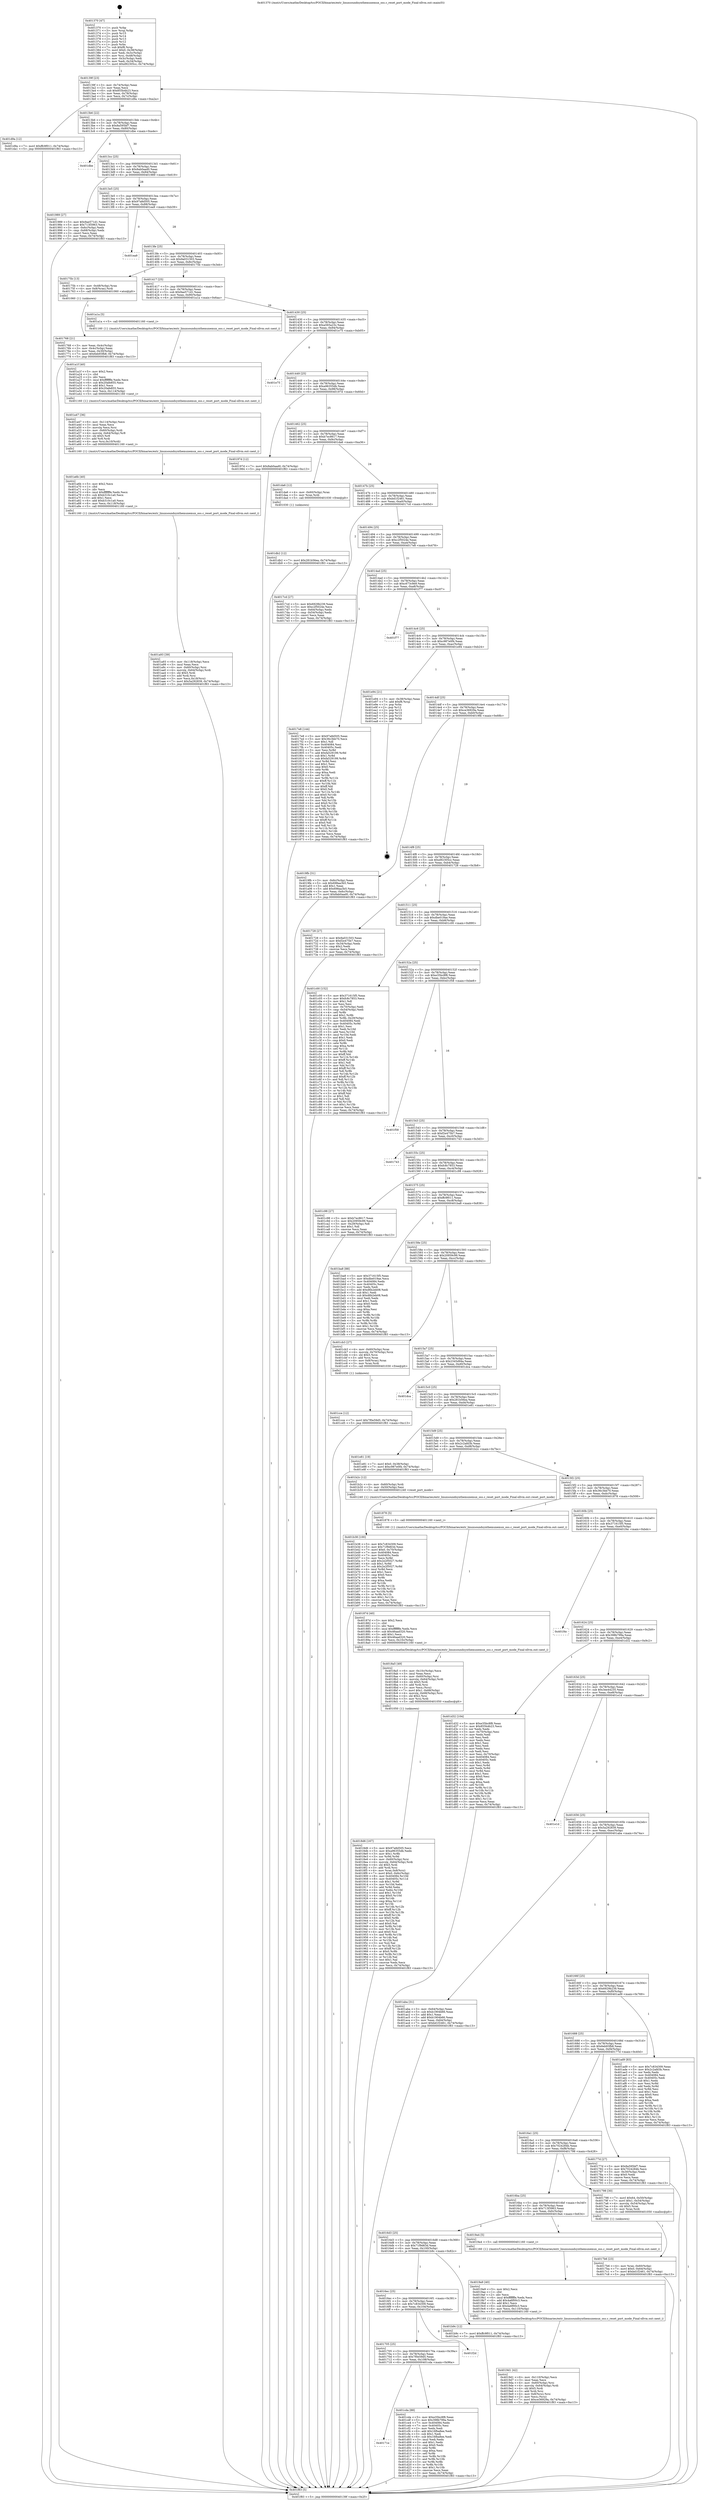 digraph "0x401370" {
  label = "0x401370 (/mnt/c/Users/mathe/Desktop/tcc/POCII/binaries/extr_linuxsoundsynthemuxemux_oss.c_reset_port_mode_Final-ollvm.out::main(0))"
  labelloc = "t"
  node[shape=record]

  Entry [label="",width=0.3,height=0.3,shape=circle,fillcolor=black,style=filled]
  "0x40139f" [label="{
     0x40139f [23]\l
     | [instrs]\l
     &nbsp;&nbsp;0x40139f \<+3\>: mov -0x74(%rbp),%eax\l
     &nbsp;&nbsp;0x4013a2 \<+2\>: mov %eax,%ecx\l
     &nbsp;&nbsp;0x4013a4 \<+6\>: sub $0x855b4b23,%ecx\l
     &nbsp;&nbsp;0x4013aa \<+3\>: mov %eax,-0x78(%rbp)\l
     &nbsp;&nbsp;0x4013ad \<+3\>: mov %ecx,-0x7c(%rbp)\l
     &nbsp;&nbsp;0x4013b0 \<+6\>: je 0000000000401d9a \<main+0xa2a\>\l
  }"]
  "0x401d9a" [label="{
     0x401d9a [12]\l
     | [instrs]\l
     &nbsp;&nbsp;0x401d9a \<+7\>: movl $0xffc9f011,-0x74(%rbp)\l
     &nbsp;&nbsp;0x401da1 \<+5\>: jmp 0000000000401f83 \<main+0xc13\>\l
  }"]
  "0x4013b6" [label="{
     0x4013b6 [22]\l
     | [instrs]\l
     &nbsp;&nbsp;0x4013b6 \<+5\>: jmp 00000000004013bb \<main+0x4b\>\l
     &nbsp;&nbsp;0x4013bb \<+3\>: mov -0x78(%rbp),%eax\l
     &nbsp;&nbsp;0x4013be \<+5\>: sub $0x8a595bf7,%eax\l
     &nbsp;&nbsp;0x4013c3 \<+3\>: mov %eax,-0x80(%rbp)\l
     &nbsp;&nbsp;0x4013c6 \<+6\>: je 0000000000401dbe \<main+0xa4e\>\l
  }"]
  Exit [label="",width=0.3,height=0.3,shape=circle,fillcolor=black,style=filled,peripheries=2]
  "0x401dbe" [label="{
     0x401dbe\l
  }", style=dashed]
  "0x4013cc" [label="{
     0x4013cc [25]\l
     | [instrs]\l
     &nbsp;&nbsp;0x4013cc \<+5\>: jmp 00000000004013d1 \<main+0x61\>\l
     &nbsp;&nbsp;0x4013d1 \<+3\>: mov -0x78(%rbp),%eax\l
     &nbsp;&nbsp;0x4013d4 \<+5\>: sub $0x8ab0aad0,%eax\l
     &nbsp;&nbsp;0x4013d9 \<+6\>: mov %eax,-0x84(%rbp)\l
     &nbsp;&nbsp;0x4013df \<+6\>: je 0000000000401989 \<main+0x619\>\l
  }"]
  "0x401db2" [label="{
     0x401db2 [12]\l
     | [instrs]\l
     &nbsp;&nbsp;0x401db2 \<+7\>: movl $0x281b56ea,-0x74(%rbp)\l
     &nbsp;&nbsp;0x401db9 \<+5\>: jmp 0000000000401f83 \<main+0xc13\>\l
  }"]
  "0x401989" [label="{
     0x401989 [27]\l
     | [instrs]\l
     &nbsp;&nbsp;0x401989 \<+5\>: mov $0x9ae571d1,%eax\l
     &nbsp;&nbsp;0x40198e \<+5\>: mov $0x713f3963,%ecx\l
     &nbsp;&nbsp;0x401993 \<+3\>: mov -0x6c(%rbp),%edx\l
     &nbsp;&nbsp;0x401996 \<+3\>: cmp -0x68(%rbp),%edx\l
     &nbsp;&nbsp;0x401999 \<+3\>: cmovl %ecx,%eax\l
     &nbsp;&nbsp;0x40199c \<+3\>: mov %eax,-0x74(%rbp)\l
     &nbsp;&nbsp;0x40199f \<+5\>: jmp 0000000000401f83 \<main+0xc13\>\l
  }"]
  "0x4013e5" [label="{
     0x4013e5 [25]\l
     | [instrs]\l
     &nbsp;&nbsp;0x4013e5 \<+5\>: jmp 00000000004013ea \<main+0x7a\>\l
     &nbsp;&nbsp;0x4013ea \<+3\>: mov -0x78(%rbp),%eax\l
     &nbsp;&nbsp;0x4013ed \<+5\>: sub $0x97a8d505,%eax\l
     &nbsp;&nbsp;0x4013f2 \<+6\>: mov %eax,-0x88(%rbp)\l
     &nbsp;&nbsp;0x4013f8 \<+6\>: je 0000000000401ea9 \<main+0xb39\>\l
  }"]
  "0x40171e" [label="{
     0x40171e\l
  }", style=dashed]
  "0x401ea9" [label="{
     0x401ea9\l
  }", style=dashed]
  "0x4013fe" [label="{
     0x4013fe [25]\l
     | [instrs]\l
     &nbsp;&nbsp;0x4013fe \<+5\>: jmp 0000000000401403 \<main+0x93\>\l
     &nbsp;&nbsp;0x401403 \<+3\>: mov -0x78(%rbp),%eax\l
     &nbsp;&nbsp;0x401406 \<+5\>: sub $0x9a031503,%eax\l
     &nbsp;&nbsp;0x40140b \<+6\>: mov %eax,-0x8c(%rbp)\l
     &nbsp;&nbsp;0x401411 \<+6\>: je 000000000040175b \<main+0x3eb\>\l
  }"]
  "0x401cda" [label="{
     0x401cda [88]\l
     | [instrs]\l
     &nbsp;&nbsp;0x401cda \<+5\>: mov $0xe35bc8f8,%eax\l
     &nbsp;&nbsp;0x401cdf \<+5\>: mov $0x398b799a,%ecx\l
     &nbsp;&nbsp;0x401ce4 \<+7\>: mov 0x404084,%edx\l
     &nbsp;&nbsp;0x401ceb \<+7\>: mov 0x40405c,%esi\l
     &nbsp;&nbsp;0x401cf2 \<+2\>: mov %edx,%edi\l
     &nbsp;&nbsp;0x401cf4 \<+6\>: add $0x16fba8ee,%edi\l
     &nbsp;&nbsp;0x401cfa \<+3\>: sub $0x1,%edi\l
     &nbsp;&nbsp;0x401cfd \<+6\>: sub $0x16fba8ee,%edi\l
     &nbsp;&nbsp;0x401d03 \<+3\>: imul %edi,%edx\l
     &nbsp;&nbsp;0x401d06 \<+3\>: and $0x1,%edx\l
     &nbsp;&nbsp;0x401d09 \<+3\>: cmp $0x0,%edx\l
     &nbsp;&nbsp;0x401d0c \<+4\>: sete %r8b\l
     &nbsp;&nbsp;0x401d10 \<+3\>: cmp $0xa,%esi\l
     &nbsp;&nbsp;0x401d13 \<+4\>: setl %r9b\l
     &nbsp;&nbsp;0x401d17 \<+3\>: mov %r8b,%r10b\l
     &nbsp;&nbsp;0x401d1a \<+3\>: and %r9b,%r10b\l
     &nbsp;&nbsp;0x401d1d \<+3\>: xor %r9b,%r8b\l
     &nbsp;&nbsp;0x401d20 \<+3\>: or %r8b,%r10b\l
     &nbsp;&nbsp;0x401d23 \<+4\>: test $0x1,%r10b\l
     &nbsp;&nbsp;0x401d27 \<+3\>: cmovne %ecx,%eax\l
     &nbsp;&nbsp;0x401d2a \<+3\>: mov %eax,-0x74(%rbp)\l
     &nbsp;&nbsp;0x401d2d \<+5\>: jmp 0000000000401f83 \<main+0xc13\>\l
  }"]
  "0x40175b" [label="{
     0x40175b [13]\l
     | [instrs]\l
     &nbsp;&nbsp;0x40175b \<+4\>: mov -0x48(%rbp),%rax\l
     &nbsp;&nbsp;0x40175f \<+4\>: mov 0x8(%rax),%rdi\l
     &nbsp;&nbsp;0x401763 \<+5\>: call 0000000000401060 \<atoi@plt\>\l
     | [calls]\l
     &nbsp;&nbsp;0x401060 \{1\} (unknown)\l
  }"]
  "0x401417" [label="{
     0x401417 [25]\l
     | [instrs]\l
     &nbsp;&nbsp;0x401417 \<+5\>: jmp 000000000040141c \<main+0xac\>\l
     &nbsp;&nbsp;0x40141c \<+3\>: mov -0x78(%rbp),%eax\l
     &nbsp;&nbsp;0x40141f \<+5\>: sub $0x9ae571d1,%eax\l
     &nbsp;&nbsp;0x401424 \<+6\>: mov %eax,-0x90(%rbp)\l
     &nbsp;&nbsp;0x40142a \<+6\>: je 0000000000401a1a \<main+0x6aa\>\l
  }"]
  "0x401705" [label="{
     0x401705 [25]\l
     | [instrs]\l
     &nbsp;&nbsp;0x401705 \<+5\>: jmp 000000000040170a \<main+0x39a\>\l
     &nbsp;&nbsp;0x40170a \<+3\>: mov -0x78(%rbp),%eax\l
     &nbsp;&nbsp;0x40170d \<+5\>: sub $0x7f0e59d5,%eax\l
     &nbsp;&nbsp;0x401712 \<+6\>: mov %eax,-0x108(%rbp)\l
     &nbsp;&nbsp;0x401718 \<+6\>: je 0000000000401cda \<main+0x96a\>\l
  }"]
  "0x401a1a" [label="{
     0x401a1a [5]\l
     | [instrs]\l
     &nbsp;&nbsp;0x401a1a \<+5\>: call 0000000000401160 \<next_i\>\l
     | [calls]\l
     &nbsp;&nbsp;0x401160 \{1\} (/mnt/c/Users/mathe/Desktop/tcc/POCII/binaries/extr_linuxsoundsynthemuxemux_oss.c_reset_port_mode_Final-ollvm.out::next_i)\l
  }"]
  "0x401430" [label="{
     0x401430 [25]\l
     | [instrs]\l
     &nbsp;&nbsp;0x401430 \<+5\>: jmp 0000000000401435 \<main+0xc5\>\l
     &nbsp;&nbsp;0x401435 \<+3\>: mov -0x78(%rbp),%eax\l
     &nbsp;&nbsp;0x401438 \<+5\>: sub $0xa565a23c,%eax\l
     &nbsp;&nbsp;0x40143d \<+6\>: mov %eax,-0x94(%rbp)\l
     &nbsp;&nbsp;0x401443 \<+6\>: je 0000000000401e75 \<main+0xb05\>\l
  }"]
  "0x401f2d" [label="{
     0x401f2d\l
  }", style=dashed]
  "0x401e75" [label="{
     0x401e75\l
  }", style=dashed]
  "0x401449" [label="{
     0x401449 [25]\l
     | [instrs]\l
     &nbsp;&nbsp;0x401449 \<+5\>: jmp 000000000040144e \<main+0xde\>\l
     &nbsp;&nbsp;0x40144e \<+3\>: mov -0x78(%rbp),%eax\l
     &nbsp;&nbsp;0x401451 \<+5\>: sub $0xa96355db,%eax\l
     &nbsp;&nbsp;0x401456 \<+6\>: mov %eax,-0x98(%rbp)\l
     &nbsp;&nbsp;0x40145c \<+6\>: je 000000000040197d \<main+0x60d\>\l
  }"]
  "0x401cce" [label="{
     0x401cce [12]\l
     | [instrs]\l
     &nbsp;&nbsp;0x401cce \<+7\>: movl $0x7f0e59d5,-0x74(%rbp)\l
     &nbsp;&nbsp;0x401cd5 \<+5\>: jmp 0000000000401f83 \<main+0xc13\>\l
  }"]
  "0x40197d" [label="{
     0x40197d [12]\l
     | [instrs]\l
     &nbsp;&nbsp;0x40197d \<+7\>: movl $0x8ab0aad0,-0x74(%rbp)\l
     &nbsp;&nbsp;0x401984 \<+5\>: jmp 0000000000401f83 \<main+0xc13\>\l
  }"]
  "0x401462" [label="{
     0x401462 [25]\l
     | [instrs]\l
     &nbsp;&nbsp;0x401462 \<+5\>: jmp 0000000000401467 \<main+0xf7\>\l
     &nbsp;&nbsp;0x401467 \<+3\>: mov -0x78(%rbp),%eax\l
     &nbsp;&nbsp;0x40146a \<+5\>: sub $0xb7ec8617,%eax\l
     &nbsp;&nbsp;0x40146f \<+6\>: mov %eax,-0x9c(%rbp)\l
     &nbsp;&nbsp;0x401475 \<+6\>: je 0000000000401da6 \<main+0xa36\>\l
  }"]
  "0x4016ec" [label="{
     0x4016ec [25]\l
     | [instrs]\l
     &nbsp;&nbsp;0x4016ec \<+5\>: jmp 00000000004016f1 \<main+0x381\>\l
     &nbsp;&nbsp;0x4016f1 \<+3\>: mov -0x78(%rbp),%eax\l
     &nbsp;&nbsp;0x4016f4 \<+5\>: sub $0x7c834309,%eax\l
     &nbsp;&nbsp;0x4016f9 \<+6\>: mov %eax,-0x104(%rbp)\l
     &nbsp;&nbsp;0x4016ff \<+6\>: je 0000000000401f2d \<main+0xbbd\>\l
  }"]
  "0x401da6" [label="{
     0x401da6 [12]\l
     | [instrs]\l
     &nbsp;&nbsp;0x401da6 \<+4\>: mov -0x60(%rbp),%rax\l
     &nbsp;&nbsp;0x401daa \<+3\>: mov %rax,%rdi\l
     &nbsp;&nbsp;0x401dad \<+5\>: call 0000000000401030 \<free@plt\>\l
     | [calls]\l
     &nbsp;&nbsp;0x401030 \{1\} (unknown)\l
  }"]
  "0x40147b" [label="{
     0x40147b [25]\l
     | [instrs]\l
     &nbsp;&nbsp;0x40147b \<+5\>: jmp 0000000000401480 \<main+0x110\>\l
     &nbsp;&nbsp;0x401480 \<+3\>: mov -0x78(%rbp),%eax\l
     &nbsp;&nbsp;0x401483 \<+5\>: sub $0xbd1f2461,%eax\l
     &nbsp;&nbsp;0x401488 \<+6\>: mov %eax,-0xa0(%rbp)\l
     &nbsp;&nbsp;0x40148e \<+6\>: je 00000000004017cd \<main+0x45d\>\l
  }"]
  "0x401b9c" [label="{
     0x401b9c [12]\l
     | [instrs]\l
     &nbsp;&nbsp;0x401b9c \<+7\>: movl $0xffc9f011,-0x74(%rbp)\l
     &nbsp;&nbsp;0x401ba3 \<+5\>: jmp 0000000000401f83 \<main+0xc13\>\l
  }"]
  "0x4017cd" [label="{
     0x4017cd [27]\l
     | [instrs]\l
     &nbsp;&nbsp;0x4017cd \<+5\>: mov $0x6929b239,%eax\l
     &nbsp;&nbsp;0x4017d2 \<+5\>: mov $0xc2f5024e,%ecx\l
     &nbsp;&nbsp;0x4017d7 \<+3\>: mov -0x64(%rbp),%edx\l
     &nbsp;&nbsp;0x4017da \<+3\>: cmp -0x54(%rbp),%edx\l
     &nbsp;&nbsp;0x4017dd \<+3\>: cmovl %ecx,%eax\l
     &nbsp;&nbsp;0x4017e0 \<+3\>: mov %eax,-0x74(%rbp)\l
     &nbsp;&nbsp;0x4017e3 \<+5\>: jmp 0000000000401f83 \<main+0xc13\>\l
  }"]
  "0x401494" [label="{
     0x401494 [25]\l
     | [instrs]\l
     &nbsp;&nbsp;0x401494 \<+5\>: jmp 0000000000401499 \<main+0x129\>\l
     &nbsp;&nbsp;0x401499 \<+3\>: mov -0x78(%rbp),%eax\l
     &nbsp;&nbsp;0x40149c \<+5\>: sub $0xc2f5024e,%eax\l
     &nbsp;&nbsp;0x4014a1 \<+6\>: mov %eax,-0xa4(%rbp)\l
     &nbsp;&nbsp;0x4014a7 \<+6\>: je 00000000004017e8 \<main+0x478\>\l
  }"]
  "0x401b38" [label="{
     0x401b38 [100]\l
     | [instrs]\l
     &nbsp;&nbsp;0x401b38 \<+5\>: mov $0x7c834309,%esi\l
     &nbsp;&nbsp;0x401b3d \<+5\>: mov $0x71f9d63d,%eax\l
     &nbsp;&nbsp;0x401b42 \<+7\>: movl $0x0,-0x70(%rbp)\l
     &nbsp;&nbsp;0x401b49 \<+7\>: mov 0x404084,%ecx\l
     &nbsp;&nbsp;0x401b50 \<+7\>: mov 0x40405c,%edx\l
     &nbsp;&nbsp;0x401b57 \<+3\>: mov %ecx,%r8d\l
     &nbsp;&nbsp;0x401b5a \<+7\>: add $0x2e2f5027,%r8d\l
     &nbsp;&nbsp;0x401b61 \<+4\>: sub $0x1,%r8d\l
     &nbsp;&nbsp;0x401b65 \<+7\>: sub $0x2e2f5027,%r8d\l
     &nbsp;&nbsp;0x401b6c \<+4\>: imul %r8d,%ecx\l
     &nbsp;&nbsp;0x401b70 \<+3\>: and $0x1,%ecx\l
     &nbsp;&nbsp;0x401b73 \<+3\>: cmp $0x0,%ecx\l
     &nbsp;&nbsp;0x401b76 \<+4\>: sete %r9b\l
     &nbsp;&nbsp;0x401b7a \<+3\>: cmp $0xa,%edx\l
     &nbsp;&nbsp;0x401b7d \<+4\>: setl %r10b\l
     &nbsp;&nbsp;0x401b81 \<+3\>: mov %r9b,%r11b\l
     &nbsp;&nbsp;0x401b84 \<+3\>: and %r10b,%r11b\l
     &nbsp;&nbsp;0x401b87 \<+3\>: xor %r10b,%r9b\l
     &nbsp;&nbsp;0x401b8a \<+3\>: or %r9b,%r11b\l
     &nbsp;&nbsp;0x401b8d \<+4\>: test $0x1,%r11b\l
     &nbsp;&nbsp;0x401b91 \<+3\>: cmovne %eax,%esi\l
     &nbsp;&nbsp;0x401b94 \<+3\>: mov %esi,-0x74(%rbp)\l
     &nbsp;&nbsp;0x401b97 \<+5\>: jmp 0000000000401f83 \<main+0xc13\>\l
  }"]
  "0x4017e8" [label="{
     0x4017e8 [144]\l
     | [instrs]\l
     &nbsp;&nbsp;0x4017e8 \<+5\>: mov $0x97a8d505,%eax\l
     &nbsp;&nbsp;0x4017ed \<+5\>: mov $0x36c3bb70,%ecx\l
     &nbsp;&nbsp;0x4017f2 \<+2\>: mov $0x1,%dl\l
     &nbsp;&nbsp;0x4017f4 \<+7\>: mov 0x404084,%esi\l
     &nbsp;&nbsp;0x4017fb \<+7\>: mov 0x40405c,%edi\l
     &nbsp;&nbsp;0x401802 \<+3\>: mov %esi,%r8d\l
     &nbsp;&nbsp;0x401805 \<+7\>: add $0xfa529199,%r8d\l
     &nbsp;&nbsp;0x40180c \<+4\>: sub $0x1,%r8d\l
     &nbsp;&nbsp;0x401810 \<+7\>: sub $0xfa529199,%r8d\l
     &nbsp;&nbsp;0x401817 \<+4\>: imul %r8d,%esi\l
     &nbsp;&nbsp;0x40181b \<+3\>: and $0x1,%esi\l
     &nbsp;&nbsp;0x40181e \<+3\>: cmp $0x0,%esi\l
     &nbsp;&nbsp;0x401821 \<+4\>: sete %r9b\l
     &nbsp;&nbsp;0x401825 \<+3\>: cmp $0xa,%edi\l
     &nbsp;&nbsp;0x401828 \<+4\>: setl %r10b\l
     &nbsp;&nbsp;0x40182c \<+3\>: mov %r9b,%r11b\l
     &nbsp;&nbsp;0x40182f \<+4\>: xor $0xff,%r11b\l
     &nbsp;&nbsp;0x401833 \<+3\>: mov %r10b,%bl\l
     &nbsp;&nbsp;0x401836 \<+3\>: xor $0xff,%bl\l
     &nbsp;&nbsp;0x401839 \<+3\>: xor $0x0,%dl\l
     &nbsp;&nbsp;0x40183c \<+3\>: mov %r11b,%r14b\l
     &nbsp;&nbsp;0x40183f \<+4\>: and $0x0,%r14b\l
     &nbsp;&nbsp;0x401843 \<+3\>: and %dl,%r9b\l
     &nbsp;&nbsp;0x401846 \<+3\>: mov %bl,%r15b\l
     &nbsp;&nbsp;0x401849 \<+4\>: and $0x0,%r15b\l
     &nbsp;&nbsp;0x40184d \<+3\>: and %dl,%r10b\l
     &nbsp;&nbsp;0x401850 \<+3\>: or %r9b,%r14b\l
     &nbsp;&nbsp;0x401853 \<+3\>: or %r10b,%r15b\l
     &nbsp;&nbsp;0x401856 \<+3\>: xor %r15b,%r14b\l
     &nbsp;&nbsp;0x401859 \<+3\>: or %bl,%r11b\l
     &nbsp;&nbsp;0x40185c \<+4\>: xor $0xff,%r11b\l
     &nbsp;&nbsp;0x401860 \<+3\>: or $0x0,%dl\l
     &nbsp;&nbsp;0x401863 \<+3\>: and %dl,%r11b\l
     &nbsp;&nbsp;0x401866 \<+3\>: or %r11b,%r14b\l
     &nbsp;&nbsp;0x401869 \<+4\>: test $0x1,%r14b\l
     &nbsp;&nbsp;0x40186d \<+3\>: cmovne %ecx,%eax\l
     &nbsp;&nbsp;0x401870 \<+3\>: mov %eax,-0x74(%rbp)\l
     &nbsp;&nbsp;0x401873 \<+5\>: jmp 0000000000401f83 \<main+0xc13\>\l
  }"]
  "0x4014ad" [label="{
     0x4014ad [25]\l
     | [instrs]\l
     &nbsp;&nbsp;0x4014ad \<+5\>: jmp 00000000004014b2 \<main+0x142\>\l
     &nbsp;&nbsp;0x4014b2 \<+3\>: mov -0x78(%rbp),%eax\l
     &nbsp;&nbsp;0x4014b5 \<+5\>: sub $0xc673c9e9,%eax\l
     &nbsp;&nbsp;0x4014ba \<+6\>: mov %eax,-0xa8(%rbp)\l
     &nbsp;&nbsp;0x4014c0 \<+6\>: je 0000000000401f77 \<main+0xc07\>\l
  }"]
  "0x401a93" [label="{
     0x401a93 [39]\l
     | [instrs]\l
     &nbsp;&nbsp;0x401a93 \<+6\>: mov -0x118(%rbp),%ecx\l
     &nbsp;&nbsp;0x401a99 \<+3\>: imul %eax,%ecx\l
     &nbsp;&nbsp;0x401a9c \<+4\>: mov -0x60(%rbp),%rsi\l
     &nbsp;&nbsp;0x401aa0 \<+4\>: movslq -0x64(%rbp),%rdi\l
     &nbsp;&nbsp;0x401aa4 \<+4\>: shl $0x5,%rdi\l
     &nbsp;&nbsp;0x401aa8 \<+3\>: add %rdi,%rsi\l
     &nbsp;&nbsp;0x401aab \<+3\>: mov %ecx,0x18(%rsi)\l
     &nbsp;&nbsp;0x401aae \<+7\>: movl $0x5a292839,-0x74(%rbp)\l
     &nbsp;&nbsp;0x401ab5 \<+5\>: jmp 0000000000401f83 \<main+0xc13\>\l
  }"]
  "0x401f77" [label="{
     0x401f77\l
  }", style=dashed]
  "0x4014c6" [label="{
     0x4014c6 [25]\l
     | [instrs]\l
     &nbsp;&nbsp;0x4014c6 \<+5\>: jmp 00000000004014cb \<main+0x15b\>\l
     &nbsp;&nbsp;0x4014cb \<+3\>: mov -0x78(%rbp),%eax\l
     &nbsp;&nbsp;0x4014ce \<+5\>: sub $0xc987e0f4,%eax\l
     &nbsp;&nbsp;0x4014d3 \<+6\>: mov %eax,-0xac(%rbp)\l
     &nbsp;&nbsp;0x4014d9 \<+6\>: je 0000000000401e94 \<main+0xb24\>\l
  }"]
  "0x401a6b" [label="{
     0x401a6b [40]\l
     | [instrs]\l
     &nbsp;&nbsp;0x401a6b \<+5\>: mov $0x2,%ecx\l
     &nbsp;&nbsp;0x401a70 \<+1\>: cltd\l
     &nbsp;&nbsp;0x401a71 \<+2\>: idiv %ecx\l
     &nbsp;&nbsp;0x401a73 \<+6\>: imul $0xfffffffe,%edx,%ecx\l
     &nbsp;&nbsp;0x401a79 \<+6\>: sub $0xb310c1a0,%ecx\l
     &nbsp;&nbsp;0x401a7f \<+3\>: add $0x1,%ecx\l
     &nbsp;&nbsp;0x401a82 \<+6\>: add $0xb310c1a0,%ecx\l
     &nbsp;&nbsp;0x401a88 \<+6\>: mov %ecx,-0x118(%rbp)\l
     &nbsp;&nbsp;0x401a8e \<+5\>: call 0000000000401160 \<next_i\>\l
     | [calls]\l
     &nbsp;&nbsp;0x401160 \{1\} (/mnt/c/Users/mathe/Desktop/tcc/POCII/binaries/extr_linuxsoundsynthemuxemux_oss.c_reset_port_mode_Final-ollvm.out::next_i)\l
  }"]
  "0x401e94" [label="{
     0x401e94 [21]\l
     | [instrs]\l
     &nbsp;&nbsp;0x401e94 \<+3\>: mov -0x38(%rbp),%eax\l
     &nbsp;&nbsp;0x401e97 \<+7\>: add $0xf8,%rsp\l
     &nbsp;&nbsp;0x401e9e \<+1\>: pop %rbx\l
     &nbsp;&nbsp;0x401e9f \<+2\>: pop %r12\l
     &nbsp;&nbsp;0x401ea1 \<+2\>: pop %r13\l
     &nbsp;&nbsp;0x401ea3 \<+2\>: pop %r14\l
     &nbsp;&nbsp;0x401ea5 \<+2\>: pop %r15\l
     &nbsp;&nbsp;0x401ea7 \<+1\>: pop %rbp\l
     &nbsp;&nbsp;0x401ea8 \<+1\>: ret\l
  }"]
  "0x4014df" [label="{
     0x4014df [25]\l
     | [instrs]\l
     &nbsp;&nbsp;0x4014df \<+5\>: jmp 00000000004014e4 \<main+0x174\>\l
     &nbsp;&nbsp;0x4014e4 \<+3\>: mov -0x78(%rbp),%eax\l
     &nbsp;&nbsp;0x4014e7 \<+5\>: sub $0xce36929a,%eax\l
     &nbsp;&nbsp;0x4014ec \<+6\>: mov %eax,-0xb0(%rbp)\l
     &nbsp;&nbsp;0x4014f2 \<+6\>: je 00000000004019fb \<main+0x68b\>\l
  }"]
  "0x401a47" [label="{
     0x401a47 [36]\l
     | [instrs]\l
     &nbsp;&nbsp;0x401a47 \<+6\>: mov -0x114(%rbp),%ecx\l
     &nbsp;&nbsp;0x401a4d \<+3\>: imul %eax,%ecx\l
     &nbsp;&nbsp;0x401a50 \<+3\>: movslq %ecx,%rsi\l
     &nbsp;&nbsp;0x401a53 \<+4\>: mov -0x60(%rbp),%rdi\l
     &nbsp;&nbsp;0x401a57 \<+4\>: movslq -0x64(%rbp),%r8\l
     &nbsp;&nbsp;0x401a5b \<+4\>: shl $0x5,%r8\l
     &nbsp;&nbsp;0x401a5f \<+3\>: add %r8,%rdi\l
     &nbsp;&nbsp;0x401a62 \<+4\>: mov %rsi,0x10(%rdi)\l
     &nbsp;&nbsp;0x401a66 \<+5\>: call 0000000000401160 \<next_i\>\l
     | [calls]\l
     &nbsp;&nbsp;0x401160 \{1\} (/mnt/c/Users/mathe/Desktop/tcc/POCII/binaries/extr_linuxsoundsynthemuxemux_oss.c_reset_port_mode_Final-ollvm.out::next_i)\l
  }"]
  "0x4019fb" [label="{
     0x4019fb [31]\l
     | [instrs]\l
     &nbsp;&nbsp;0x4019fb \<+3\>: mov -0x6c(%rbp),%eax\l
     &nbsp;&nbsp;0x4019fe \<+5\>: sub $0x698aa3b5,%eax\l
     &nbsp;&nbsp;0x401a03 \<+3\>: add $0x1,%eax\l
     &nbsp;&nbsp;0x401a06 \<+5\>: add $0x698aa3b5,%eax\l
     &nbsp;&nbsp;0x401a0b \<+3\>: mov %eax,-0x6c(%rbp)\l
     &nbsp;&nbsp;0x401a0e \<+7\>: movl $0x8ab0aad0,-0x74(%rbp)\l
     &nbsp;&nbsp;0x401a15 \<+5\>: jmp 0000000000401f83 \<main+0xc13\>\l
  }"]
  "0x4014f8" [label="{
     0x4014f8 [25]\l
     | [instrs]\l
     &nbsp;&nbsp;0x4014f8 \<+5\>: jmp 00000000004014fd \<main+0x18d\>\l
     &nbsp;&nbsp;0x4014fd \<+3\>: mov -0x78(%rbp),%eax\l
     &nbsp;&nbsp;0x401500 \<+5\>: sub $0xd92305cc,%eax\l
     &nbsp;&nbsp;0x401505 \<+6\>: mov %eax,-0xb4(%rbp)\l
     &nbsp;&nbsp;0x40150b \<+6\>: je 0000000000401728 \<main+0x3b8\>\l
  }"]
  "0x401a1f" [label="{
     0x401a1f [40]\l
     | [instrs]\l
     &nbsp;&nbsp;0x401a1f \<+5\>: mov $0x2,%ecx\l
     &nbsp;&nbsp;0x401a24 \<+1\>: cltd\l
     &nbsp;&nbsp;0x401a25 \<+2\>: idiv %ecx\l
     &nbsp;&nbsp;0x401a27 \<+6\>: imul $0xfffffffe,%edx,%ecx\l
     &nbsp;&nbsp;0x401a2d \<+6\>: sub $0x20afe855,%ecx\l
     &nbsp;&nbsp;0x401a33 \<+3\>: add $0x1,%ecx\l
     &nbsp;&nbsp;0x401a36 \<+6\>: add $0x20afe855,%ecx\l
     &nbsp;&nbsp;0x401a3c \<+6\>: mov %ecx,-0x114(%rbp)\l
     &nbsp;&nbsp;0x401a42 \<+5\>: call 0000000000401160 \<next_i\>\l
     | [calls]\l
     &nbsp;&nbsp;0x401160 \{1\} (/mnt/c/Users/mathe/Desktop/tcc/POCII/binaries/extr_linuxsoundsynthemuxemux_oss.c_reset_port_mode_Final-ollvm.out::next_i)\l
  }"]
  "0x401728" [label="{
     0x401728 [27]\l
     | [instrs]\l
     &nbsp;&nbsp;0x401728 \<+5\>: mov $0x9a031503,%eax\l
     &nbsp;&nbsp;0x40172d \<+5\>: mov $0xf2e475b7,%ecx\l
     &nbsp;&nbsp;0x401732 \<+3\>: mov -0x34(%rbp),%edx\l
     &nbsp;&nbsp;0x401735 \<+3\>: cmp $0x2,%edx\l
     &nbsp;&nbsp;0x401738 \<+3\>: cmovne %ecx,%eax\l
     &nbsp;&nbsp;0x40173b \<+3\>: mov %eax,-0x74(%rbp)\l
     &nbsp;&nbsp;0x40173e \<+5\>: jmp 0000000000401f83 \<main+0xc13\>\l
  }"]
  "0x401511" [label="{
     0x401511 [25]\l
     | [instrs]\l
     &nbsp;&nbsp;0x401511 \<+5\>: jmp 0000000000401516 \<main+0x1a6\>\l
     &nbsp;&nbsp;0x401516 \<+3\>: mov -0x78(%rbp),%eax\l
     &nbsp;&nbsp;0x401519 \<+5\>: sub $0xdbe019ae,%eax\l
     &nbsp;&nbsp;0x40151e \<+6\>: mov %eax,-0xb8(%rbp)\l
     &nbsp;&nbsp;0x401524 \<+6\>: je 0000000000401c00 \<main+0x890\>\l
  }"]
  "0x401f83" [label="{
     0x401f83 [5]\l
     | [instrs]\l
     &nbsp;&nbsp;0x401f83 \<+5\>: jmp 000000000040139f \<main+0x2f\>\l
  }"]
  "0x401370" [label="{
     0x401370 [47]\l
     | [instrs]\l
     &nbsp;&nbsp;0x401370 \<+1\>: push %rbp\l
     &nbsp;&nbsp;0x401371 \<+3\>: mov %rsp,%rbp\l
     &nbsp;&nbsp;0x401374 \<+2\>: push %r15\l
     &nbsp;&nbsp;0x401376 \<+2\>: push %r14\l
     &nbsp;&nbsp;0x401378 \<+2\>: push %r13\l
     &nbsp;&nbsp;0x40137a \<+2\>: push %r12\l
     &nbsp;&nbsp;0x40137c \<+1\>: push %rbx\l
     &nbsp;&nbsp;0x40137d \<+7\>: sub $0xf8,%rsp\l
     &nbsp;&nbsp;0x401384 \<+7\>: movl $0x0,-0x38(%rbp)\l
     &nbsp;&nbsp;0x40138b \<+3\>: mov %edi,-0x3c(%rbp)\l
     &nbsp;&nbsp;0x40138e \<+4\>: mov %rsi,-0x48(%rbp)\l
     &nbsp;&nbsp;0x401392 \<+3\>: mov -0x3c(%rbp),%edi\l
     &nbsp;&nbsp;0x401395 \<+3\>: mov %edi,-0x34(%rbp)\l
     &nbsp;&nbsp;0x401398 \<+7\>: movl $0xd92305cc,-0x74(%rbp)\l
  }"]
  "0x401768" [label="{
     0x401768 [21]\l
     | [instrs]\l
     &nbsp;&nbsp;0x401768 \<+3\>: mov %eax,-0x4c(%rbp)\l
     &nbsp;&nbsp;0x40176b \<+3\>: mov -0x4c(%rbp),%eax\l
     &nbsp;&nbsp;0x40176e \<+3\>: mov %eax,-0x30(%rbp)\l
     &nbsp;&nbsp;0x401771 \<+7\>: movl $0x6eb93fb8,-0x74(%rbp)\l
     &nbsp;&nbsp;0x401778 \<+5\>: jmp 0000000000401f83 \<main+0xc13\>\l
  }"]
  "0x4019d1" [label="{
     0x4019d1 [42]\l
     | [instrs]\l
     &nbsp;&nbsp;0x4019d1 \<+6\>: mov -0x110(%rbp),%ecx\l
     &nbsp;&nbsp;0x4019d7 \<+3\>: imul %eax,%ecx\l
     &nbsp;&nbsp;0x4019da \<+4\>: mov -0x60(%rbp),%rsi\l
     &nbsp;&nbsp;0x4019de \<+4\>: movslq -0x64(%rbp),%rdi\l
     &nbsp;&nbsp;0x4019e2 \<+4\>: shl $0x5,%rdi\l
     &nbsp;&nbsp;0x4019e6 \<+3\>: add %rdi,%rsi\l
     &nbsp;&nbsp;0x4019e9 \<+4\>: mov 0x8(%rsi),%rsi\l
     &nbsp;&nbsp;0x4019ed \<+2\>: mov %ecx,(%rsi)\l
     &nbsp;&nbsp;0x4019ef \<+7\>: movl $0xce36929a,-0x74(%rbp)\l
     &nbsp;&nbsp;0x4019f6 \<+5\>: jmp 0000000000401f83 \<main+0xc13\>\l
  }"]
  "0x401c00" [label="{
     0x401c00 [152]\l
     | [instrs]\l
     &nbsp;&nbsp;0x401c00 \<+5\>: mov $0x371615f5,%eax\l
     &nbsp;&nbsp;0x401c05 \<+5\>: mov $0xfc8c7853,%ecx\l
     &nbsp;&nbsp;0x401c0a \<+2\>: mov $0x1,%dl\l
     &nbsp;&nbsp;0x401c0c \<+2\>: xor %esi,%esi\l
     &nbsp;&nbsp;0x401c0e \<+3\>: mov -0x70(%rbp),%edi\l
     &nbsp;&nbsp;0x401c11 \<+3\>: cmp -0x54(%rbp),%edi\l
     &nbsp;&nbsp;0x401c14 \<+4\>: setl %r8b\l
     &nbsp;&nbsp;0x401c18 \<+4\>: and $0x1,%r8b\l
     &nbsp;&nbsp;0x401c1c \<+4\>: mov %r8b,-0x29(%rbp)\l
     &nbsp;&nbsp;0x401c20 \<+7\>: mov 0x404084,%edi\l
     &nbsp;&nbsp;0x401c27 \<+8\>: mov 0x40405c,%r9d\l
     &nbsp;&nbsp;0x401c2f \<+3\>: sub $0x1,%esi\l
     &nbsp;&nbsp;0x401c32 \<+3\>: mov %edi,%r10d\l
     &nbsp;&nbsp;0x401c35 \<+3\>: add %esi,%r10d\l
     &nbsp;&nbsp;0x401c38 \<+4\>: imul %r10d,%edi\l
     &nbsp;&nbsp;0x401c3c \<+3\>: and $0x1,%edi\l
     &nbsp;&nbsp;0x401c3f \<+3\>: cmp $0x0,%edi\l
     &nbsp;&nbsp;0x401c42 \<+4\>: sete %r8b\l
     &nbsp;&nbsp;0x401c46 \<+4\>: cmp $0xa,%r9d\l
     &nbsp;&nbsp;0x401c4a \<+4\>: setl %r11b\l
     &nbsp;&nbsp;0x401c4e \<+3\>: mov %r8b,%bl\l
     &nbsp;&nbsp;0x401c51 \<+3\>: xor $0xff,%bl\l
     &nbsp;&nbsp;0x401c54 \<+3\>: mov %r11b,%r14b\l
     &nbsp;&nbsp;0x401c57 \<+4\>: xor $0xff,%r14b\l
     &nbsp;&nbsp;0x401c5b \<+3\>: xor $0x1,%dl\l
     &nbsp;&nbsp;0x401c5e \<+3\>: mov %bl,%r15b\l
     &nbsp;&nbsp;0x401c61 \<+4\>: and $0xff,%r15b\l
     &nbsp;&nbsp;0x401c65 \<+3\>: and %dl,%r8b\l
     &nbsp;&nbsp;0x401c68 \<+3\>: mov %r14b,%r12b\l
     &nbsp;&nbsp;0x401c6b \<+4\>: and $0xff,%r12b\l
     &nbsp;&nbsp;0x401c6f \<+3\>: and %dl,%r11b\l
     &nbsp;&nbsp;0x401c72 \<+3\>: or %r8b,%r15b\l
     &nbsp;&nbsp;0x401c75 \<+3\>: or %r11b,%r12b\l
     &nbsp;&nbsp;0x401c78 \<+3\>: xor %r12b,%r15b\l
     &nbsp;&nbsp;0x401c7b \<+3\>: or %r14b,%bl\l
     &nbsp;&nbsp;0x401c7e \<+3\>: xor $0xff,%bl\l
     &nbsp;&nbsp;0x401c81 \<+3\>: or $0x1,%dl\l
     &nbsp;&nbsp;0x401c84 \<+2\>: and %dl,%bl\l
     &nbsp;&nbsp;0x401c86 \<+3\>: or %bl,%r15b\l
     &nbsp;&nbsp;0x401c89 \<+4\>: test $0x1,%r15b\l
     &nbsp;&nbsp;0x401c8d \<+3\>: cmovne %ecx,%eax\l
     &nbsp;&nbsp;0x401c90 \<+3\>: mov %eax,-0x74(%rbp)\l
     &nbsp;&nbsp;0x401c93 \<+5\>: jmp 0000000000401f83 \<main+0xc13\>\l
  }"]
  "0x40152a" [label="{
     0x40152a [25]\l
     | [instrs]\l
     &nbsp;&nbsp;0x40152a \<+5\>: jmp 000000000040152f \<main+0x1bf\>\l
     &nbsp;&nbsp;0x40152f \<+3\>: mov -0x78(%rbp),%eax\l
     &nbsp;&nbsp;0x401532 \<+5\>: sub $0xe35bc8f8,%eax\l
     &nbsp;&nbsp;0x401537 \<+6\>: mov %eax,-0xbc(%rbp)\l
     &nbsp;&nbsp;0x40153d \<+6\>: je 0000000000401f58 \<main+0xbe8\>\l
  }"]
  "0x4019a9" [label="{
     0x4019a9 [40]\l
     | [instrs]\l
     &nbsp;&nbsp;0x4019a9 \<+5\>: mov $0x2,%ecx\l
     &nbsp;&nbsp;0x4019ae \<+1\>: cltd\l
     &nbsp;&nbsp;0x4019af \<+2\>: idiv %ecx\l
     &nbsp;&nbsp;0x4019b1 \<+6\>: imul $0xfffffffe,%edx,%ecx\l
     &nbsp;&nbsp;0x4019b7 \<+6\>: add $0x4a6f00c3,%ecx\l
     &nbsp;&nbsp;0x4019bd \<+3\>: add $0x1,%ecx\l
     &nbsp;&nbsp;0x4019c0 \<+6\>: sub $0x4a6f00c3,%ecx\l
     &nbsp;&nbsp;0x4019c6 \<+6\>: mov %ecx,-0x110(%rbp)\l
     &nbsp;&nbsp;0x4019cc \<+5\>: call 0000000000401160 \<next_i\>\l
     | [calls]\l
     &nbsp;&nbsp;0x401160 \{1\} (/mnt/c/Users/mathe/Desktop/tcc/POCII/binaries/extr_linuxsoundsynthemuxemux_oss.c_reset_port_mode_Final-ollvm.out::next_i)\l
  }"]
  "0x401f58" [label="{
     0x401f58\l
  }", style=dashed]
  "0x401543" [label="{
     0x401543 [25]\l
     | [instrs]\l
     &nbsp;&nbsp;0x401543 \<+5\>: jmp 0000000000401548 \<main+0x1d8\>\l
     &nbsp;&nbsp;0x401548 \<+3\>: mov -0x78(%rbp),%eax\l
     &nbsp;&nbsp;0x40154b \<+5\>: sub $0xf2e475b7,%eax\l
     &nbsp;&nbsp;0x401550 \<+6\>: mov %eax,-0xc0(%rbp)\l
     &nbsp;&nbsp;0x401556 \<+6\>: je 0000000000401743 \<main+0x3d3\>\l
  }"]
  "0x4016d3" [label="{
     0x4016d3 [25]\l
     | [instrs]\l
     &nbsp;&nbsp;0x4016d3 \<+5\>: jmp 00000000004016d8 \<main+0x368\>\l
     &nbsp;&nbsp;0x4016d8 \<+3\>: mov -0x78(%rbp),%eax\l
     &nbsp;&nbsp;0x4016db \<+5\>: sub $0x71f9d63d,%eax\l
     &nbsp;&nbsp;0x4016e0 \<+6\>: mov %eax,-0x100(%rbp)\l
     &nbsp;&nbsp;0x4016e6 \<+6\>: je 0000000000401b9c \<main+0x82c\>\l
  }"]
  "0x401743" [label="{
     0x401743\l
  }", style=dashed]
  "0x40155c" [label="{
     0x40155c [25]\l
     | [instrs]\l
     &nbsp;&nbsp;0x40155c \<+5\>: jmp 0000000000401561 \<main+0x1f1\>\l
     &nbsp;&nbsp;0x401561 \<+3\>: mov -0x78(%rbp),%eax\l
     &nbsp;&nbsp;0x401564 \<+5\>: sub $0xfc8c7853,%eax\l
     &nbsp;&nbsp;0x401569 \<+6\>: mov %eax,-0xc4(%rbp)\l
     &nbsp;&nbsp;0x40156f \<+6\>: je 0000000000401c98 \<main+0x928\>\l
  }"]
  "0x4019a4" [label="{
     0x4019a4 [5]\l
     | [instrs]\l
     &nbsp;&nbsp;0x4019a4 \<+5\>: call 0000000000401160 \<next_i\>\l
     | [calls]\l
     &nbsp;&nbsp;0x401160 \{1\} (/mnt/c/Users/mathe/Desktop/tcc/POCII/binaries/extr_linuxsoundsynthemuxemux_oss.c_reset_port_mode_Final-ollvm.out::next_i)\l
  }"]
  "0x401c98" [label="{
     0x401c98 [27]\l
     | [instrs]\l
     &nbsp;&nbsp;0x401c98 \<+5\>: mov $0xb7ec8617,%eax\l
     &nbsp;&nbsp;0x401c9d \<+5\>: mov $0x20959c99,%ecx\l
     &nbsp;&nbsp;0x401ca2 \<+3\>: mov -0x29(%rbp),%dl\l
     &nbsp;&nbsp;0x401ca5 \<+3\>: test $0x1,%dl\l
     &nbsp;&nbsp;0x401ca8 \<+3\>: cmovne %ecx,%eax\l
     &nbsp;&nbsp;0x401cab \<+3\>: mov %eax,-0x74(%rbp)\l
     &nbsp;&nbsp;0x401cae \<+5\>: jmp 0000000000401f83 \<main+0xc13\>\l
  }"]
  "0x401575" [label="{
     0x401575 [25]\l
     | [instrs]\l
     &nbsp;&nbsp;0x401575 \<+5\>: jmp 000000000040157a \<main+0x20a\>\l
     &nbsp;&nbsp;0x40157a \<+3\>: mov -0x78(%rbp),%eax\l
     &nbsp;&nbsp;0x40157d \<+5\>: sub $0xffc9f011,%eax\l
     &nbsp;&nbsp;0x401582 \<+6\>: mov %eax,-0xc8(%rbp)\l
     &nbsp;&nbsp;0x401588 \<+6\>: je 0000000000401ba8 \<main+0x838\>\l
  }"]
  "0x4018d6" [label="{
     0x4018d6 [167]\l
     | [instrs]\l
     &nbsp;&nbsp;0x4018d6 \<+5\>: mov $0x97a8d505,%ecx\l
     &nbsp;&nbsp;0x4018db \<+5\>: mov $0xa96355db,%edx\l
     &nbsp;&nbsp;0x4018e0 \<+3\>: mov $0x1,%r8b\l
     &nbsp;&nbsp;0x4018e3 \<+3\>: xor %r9d,%r9d\l
     &nbsp;&nbsp;0x4018e6 \<+4\>: mov -0x60(%rbp),%rsi\l
     &nbsp;&nbsp;0x4018ea \<+4\>: movslq -0x64(%rbp),%rdi\l
     &nbsp;&nbsp;0x4018ee \<+4\>: shl $0x5,%rdi\l
     &nbsp;&nbsp;0x4018f2 \<+3\>: add %rdi,%rsi\l
     &nbsp;&nbsp;0x4018f5 \<+4\>: mov %rax,0x8(%rsi)\l
     &nbsp;&nbsp;0x4018f9 \<+7\>: movl $0x0,-0x6c(%rbp)\l
     &nbsp;&nbsp;0x401900 \<+8\>: mov 0x404084,%r10d\l
     &nbsp;&nbsp;0x401908 \<+8\>: mov 0x40405c,%r11d\l
     &nbsp;&nbsp;0x401910 \<+4\>: sub $0x1,%r9d\l
     &nbsp;&nbsp;0x401914 \<+3\>: mov %r10d,%ebx\l
     &nbsp;&nbsp;0x401917 \<+3\>: add %r9d,%ebx\l
     &nbsp;&nbsp;0x40191a \<+4\>: imul %ebx,%r10d\l
     &nbsp;&nbsp;0x40191e \<+4\>: and $0x1,%r10d\l
     &nbsp;&nbsp;0x401922 \<+4\>: cmp $0x0,%r10d\l
     &nbsp;&nbsp;0x401926 \<+4\>: sete %r14b\l
     &nbsp;&nbsp;0x40192a \<+4\>: cmp $0xa,%r11d\l
     &nbsp;&nbsp;0x40192e \<+4\>: setl %r15b\l
     &nbsp;&nbsp;0x401932 \<+3\>: mov %r14b,%r12b\l
     &nbsp;&nbsp;0x401935 \<+4\>: xor $0xff,%r12b\l
     &nbsp;&nbsp;0x401939 \<+3\>: mov %r15b,%r13b\l
     &nbsp;&nbsp;0x40193c \<+4\>: xor $0xff,%r13b\l
     &nbsp;&nbsp;0x401940 \<+4\>: xor $0x0,%r8b\l
     &nbsp;&nbsp;0x401944 \<+3\>: mov %r12b,%al\l
     &nbsp;&nbsp;0x401947 \<+2\>: and $0x0,%al\l
     &nbsp;&nbsp;0x401949 \<+3\>: and %r8b,%r14b\l
     &nbsp;&nbsp;0x40194c \<+3\>: mov %r13b,%sil\l
     &nbsp;&nbsp;0x40194f \<+4\>: and $0x0,%sil\l
     &nbsp;&nbsp;0x401953 \<+3\>: and %r8b,%r15b\l
     &nbsp;&nbsp;0x401956 \<+3\>: or %r14b,%al\l
     &nbsp;&nbsp;0x401959 \<+3\>: or %r15b,%sil\l
     &nbsp;&nbsp;0x40195c \<+3\>: xor %sil,%al\l
     &nbsp;&nbsp;0x40195f \<+3\>: or %r13b,%r12b\l
     &nbsp;&nbsp;0x401962 \<+4\>: xor $0xff,%r12b\l
     &nbsp;&nbsp;0x401966 \<+4\>: or $0x0,%r8b\l
     &nbsp;&nbsp;0x40196a \<+3\>: and %r8b,%r12b\l
     &nbsp;&nbsp;0x40196d \<+3\>: or %r12b,%al\l
     &nbsp;&nbsp;0x401970 \<+2\>: test $0x1,%al\l
     &nbsp;&nbsp;0x401972 \<+3\>: cmovne %edx,%ecx\l
     &nbsp;&nbsp;0x401975 \<+3\>: mov %ecx,-0x74(%rbp)\l
     &nbsp;&nbsp;0x401978 \<+5\>: jmp 0000000000401f83 \<main+0xc13\>\l
  }"]
  "0x401ba8" [label="{
     0x401ba8 [88]\l
     | [instrs]\l
     &nbsp;&nbsp;0x401ba8 \<+5\>: mov $0x371615f5,%eax\l
     &nbsp;&nbsp;0x401bad \<+5\>: mov $0xdbe019ae,%ecx\l
     &nbsp;&nbsp;0x401bb2 \<+7\>: mov 0x404084,%edx\l
     &nbsp;&nbsp;0x401bb9 \<+7\>: mov 0x40405c,%esi\l
     &nbsp;&nbsp;0x401bc0 \<+2\>: mov %edx,%edi\l
     &nbsp;&nbsp;0x401bc2 \<+6\>: add $0xd6b2eb08,%edi\l
     &nbsp;&nbsp;0x401bc8 \<+3\>: sub $0x1,%edi\l
     &nbsp;&nbsp;0x401bcb \<+6\>: sub $0xd6b2eb08,%edi\l
     &nbsp;&nbsp;0x401bd1 \<+3\>: imul %edi,%edx\l
     &nbsp;&nbsp;0x401bd4 \<+3\>: and $0x1,%edx\l
     &nbsp;&nbsp;0x401bd7 \<+3\>: cmp $0x0,%edx\l
     &nbsp;&nbsp;0x401bda \<+4\>: sete %r8b\l
     &nbsp;&nbsp;0x401bde \<+3\>: cmp $0xa,%esi\l
     &nbsp;&nbsp;0x401be1 \<+4\>: setl %r9b\l
     &nbsp;&nbsp;0x401be5 \<+3\>: mov %r8b,%r10b\l
     &nbsp;&nbsp;0x401be8 \<+3\>: and %r9b,%r10b\l
     &nbsp;&nbsp;0x401beb \<+3\>: xor %r9b,%r8b\l
     &nbsp;&nbsp;0x401bee \<+3\>: or %r8b,%r10b\l
     &nbsp;&nbsp;0x401bf1 \<+4\>: test $0x1,%r10b\l
     &nbsp;&nbsp;0x401bf5 \<+3\>: cmovne %ecx,%eax\l
     &nbsp;&nbsp;0x401bf8 \<+3\>: mov %eax,-0x74(%rbp)\l
     &nbsp;&nbsp;0x401bfb \<+5\>: jmp 0000000000401f83 \<main+0xc13\>\l
  }"]
  "0x40158e" [label="{
     0x40158e [25]\l
     | [instrs]\l
     &nbsp;&nbsp;0x40158e \<+5\>: jmp 0000000000401593 \<main+0x223\>\l
     &nbsp;&nbsp;0x401593 \<+3\>: mov -0x78(%rbp),%eax\l
     &nbsp;&nbsp;0x401596 \<+5\>: sub $0x20959c99,%eax\l
     &nbsp;&nbsp;0x40159b \<+6\>: mov %eax,-0xcc(%rbp)\l
     &nbsp;&nbsp;0x4015a1 \<+6\>: je 0000000000401cb3 \<main+0x943\>\l
  }"]
  "0x4018a5" [label="{
     0x4018a5 [49]\l
     | [instrs]\l
     &nbsp;&nbsp;0x4018a5 \<+6\>: mov -0x10c(%rbp),%ecx\l
     &nbsp;&nbsp;0x4018ab \<+3\>: imul %eax,%ecx\l
     &nbsp;&nbsp;0x4018ae \<+4\>: mov -0x60(%rbp),%rsi\l
     &nbsp;&nbsp;0x4018b2 \<+4\>: movslq -0x64(%rbp),%rdi\l
     &nbsp;&nbsp;0x4018b6 \<+4\>: shl $0x5,%rdi\l
     &nbsp;&nbsp;0x4018ba \<+3\>: add %rdi,%rsi\l
     &nbsp;&nbsp;0x4018bd \<+2\>: mov %ecx,(%rsi)\l
     &nbsp;&nbsp;0x4018bf \<+7\>: movl $0x1,-0x68(%rbp)\l
     &nbsp;&nbsp;0x4018c6 \<+4\>: movslq -0x68(%rbp),%rsi\l
     &nbsp;&nbsp;0x4018ca \<+4\>: shl $0x2,%rsi\l
     &nbsp;&nbsp;0x4018ce \<+3\>: mov %rsi,%rdi\l
     &nbsp;&nbsp;0x4018d1 \<+5\>: call 0000000000401050 \<malloc@plt\>\l
     | [calls]\l
     &nbsp;&nbsp;0x401050 \{1\} (unknown)\l
  }"]
  "0x401cb3" [label="{
     0x401cb3 [27]\l
     | [instrs]\l
     &nbsp;&nbsp;0x401cb3 \<+4\>: mov -0x60(%rbp),%rax\l
     &nbsp;&nbsp;0x401cb7 \<+4\>: movslq -0x70(%rbp),%rcx\l
     &nbsp;&nbsp;0x401cbb \<+4\>: shl $0x5,%rcx\l
     &nbsp;&nbsp;0x401cbf \<+3\>: add %rcx,%rax\l
     &nbsp;&nbsp;0x401cc2 \<+4\>: mov 0x8(%rax),%rax\l
     &nbsp;&nbsp;0x401cc6 \<+3\>: mov %rax,%rdi\l
     &nbsp;&nbsp;0x401cc9 \<+5\>: call 0000000000401030 \<free@plt\>\l
     | [calls]\l
     &nbsp;&nbsp;0x401030 \{1\} (unknown)\l
  }"]
  "0x4015a7" [label="{
     0x4015a7 [25]\l
     | [instrs]\l
     &nbsp;&nbsp;0x4015a7 \<+5\>: jmp 00000000004015ac \<main+0x23c\>\l
     &nbsp;&nbsp;0x4015ac \<+3\>: mov -0x78(%rbp),%eax\l
     &nbsp;&nbsp;0x4015af \<+5\>: sub $0x2345d94a,%eax\l
     &nbsp;&nbsp;0x4015b4 \<+6\>: mov %eax,-0xd0(%rbp)\l
     &nbsp;&nbsp;0x4015ba \<+6\>: je 0000000000401dca \<main+0xa5a\>\l
  }"]
  "0x40187d" [label="{
     0x40187d [40]\l
     | [instrs]\l
     &nbsp;&nbsp;0x40187d \<+5\>: mov $0x2,%ecx\l
     &nbsp;&nbsp;0x401882 \<+1\>: cltd\l
     &nbsp;&nbsp;0x401883 \<+2\>: idiv %ecx\l
     &nbsp;&nbsp;0x401885 \<+6\>: imul $0xfffffffe,%edx,%ecx\l
     &nbsp;&nbsp;0x40188b \<+6\>: sub $0x46aad320,%ecx\l
     &nbsp;&nbsp;0x401891 \<+3\>: add $0x1,%ecx\l
     &nbsp;&nbsp;0x401894 \<+6\>: add $0x46aad320,%ecx\l
     &nbsp;&nbsp;0x40189a \<+6\>: mov %ecx,-0x10c(%rbp)\l
     &nbsp;&nbsp;0x4018a0 \<+5\>: call 0000000000401160 \<next_i\>\l
     | [calls]\l
     &nbsp;&nbsp;0x401160 \{1\} (/mnt/c/Users/mathe/Desktop/tcc/POCII/binaries/extr_linuxsoundsynthemuxemux_oss.c_reset_port_mode_Final-ollvm.out::next_i)\l
  }"]
  "0x401dca" [label="{
     0x401dca\l
  }", style=dashed]
  "0x4015c0" [label="{
     0x4015c0 [25]\l
     | [instrs]\l
     &nbsp;&nbsp;0x4015c0 \<+5\>: jmp 00000000004015c5 \<main+0x255\>\l
     &nbsp;&nbsp;0x4015c5 \<+3\>: mov -0x78(%rbp),%eax\l
     &nbsp;&nbsp;0x4015c8 \<+5\>: sub $0x281b56ea,%eax\l
     &nbsp;&nbsp;0x4015cd \<+6\>: mov %eax,-0xd4(%rbp)\l
     &nbsp;&nbsp;0x4015d3 \<+6\>: je 0000000000401e81 \<main+0xb11\>\l
  }"]
  "0x4017b6" [label="{
     0x4017b6 [23]\l
     | [instrs]\l
     &nbsp;&nbsp;0x4017b6 \<+4\>: mov %rax,-0x60(%rbp)\l
     &nbsp;&nbsp;0x4017ba \<+7\>: movl $0x0,-0x64(%rbp)\l
     &nbsp;&nbsp;0x4017c1 \<+7\>: movl $0xbd1f2461,-0x74(%rbp)\l
     &nbsp;&nbsp;0x4017c8 \<+5\>: jmp 0000000000401f83 \<main+0xc13\>\l
  }"]
  "0x401e81" [label="{
     0x401e81 [19]\l
     | [instrs]\l
     &nbsp;&nbsp;0x401e81 \<+7\>: movl $0x0,-0x38(%rbp)\l
     &nbsp;&nbsp;0x401e88 \<+7\>: movl $0xc987e0f4,-0x74(%rbp)\l
     &nbsp;&nbsp;0x401e8f \<+5\>: jmp 0000000000401f83 \<main+0xc13\>\l
  }"]
  "0x4015d9" [label="{
     0x4015d9 [25]\l
     | [instrs]\l
     &nbsp;&nbsp;0x4015d9 \<+5\>: jmp 00000000004015de \<main+0x26e\>\l
     &nbsp;&nbsp;0x4015de \<+3\>: mov -0x78(%rbp),%eax\l
     &nbsp;&nbsp;0x4015e1 \<+5\>: sub $0x2c2afd3b,%eax\l
     &nbsp;&nbsp;0x4015e6 \<+6\>: mov %eax,-0xd8(%rbp)\l
     &nbsp;&nbsp;0x4015ec \<+6\>: je 0000000000401b2c \<main+0x7bc\>\l
  }"]
  "0x4016ba" [label="{
     0x4016ba [25]\l
     | [instrs]\l
     &nbsp;&nbsp;0x4016ba \<+5\>: jmp 00000000004016bf \<main+0x34f\>\l
     &nbsp;&nbsp;0x4016bf \<+3\>: mov -0x78(%rbp),%eax\l
     &nbsp;&nbsp;0x4016c2 \<+5\>: sub $0x713f3963,%eax\l
     &nbsp;&nbsp;0x4016c7 \<+6\>: mov %eax,-0xfc(%rbp)\l
     &nbsp;&nbsp;0x4016cd \<+6\>: je 00000000004019a4 \<main+0x634\>\l
  }"]
  "0x401b2c" [label="{
     0x401b2c [12]\l
     | [instrs]\l
     &nbsp;&nbsp;0x401b2c \<+4\>: mov -0x60(%rbp),%rdi\l
     &nbsp;&nbsp;0x401b30 \<+3\>: mov -0x50(%rbp),%esi\l
     &nbsp;&nbsp;0x401b33 \<+5\>: call 0000000000401240 \<reset_port_mode\>\l
     | [calls]\l
     &nbsp;&nbsp;0x401240 \{1\} (/mnt/c/Users/mathe/Desktop/tcc/POCII/binaries/extr_linuxsoundsynthemuxemux_oss.c_reset_port_mode_Final-ollvm.out::reset_port_mode)\l
  }"]
  "0x4015f2" [label="{
     0x4015f2 [25]\l
     | [instrs]\l
     &nbsp;&nbsp;0x4015f2 \<+5\>: jmp 00000000004015f7 \<main+0x287\>\l
     &nbsp;&nbsp;0x4015f7 \<+3\>: mov -0x78(%rbp),%eax\l
     &nbsp;&nbsp;0x4015fa \<+5\>: sub $0x36c3bb70,%eax\l
     &nbsp;&nbsp;0x4015ff \<+6\>: mov %eax,-0xdc(%rbp)\l
     &nbsp;&nbsp;0x401605 \<+6\>: je 0000000000401878 \<main+0x508\>\l
  }"]
  "0x401798" [label="{
     0x401798 [30]\l
     | [instrs]\l
     &nbsp;&nbsp;0x401798 \<+7\>: movl $0x64,-0x50(%rbp)\l
     &nbsp;&nbsp;0x40179f \<+7\>: movl $0x1,-0x54(%rbp)\l
     &nbsp;&nbsp;0x4017a6 \<+4\>: movslq -0x54(%rbp),%rax\l
     &nbsp;&nbsp;0x4017aa \<+4\>: shl $0x5,%rax\l
     &nbsp;&nbsp;0x4017ae \<+3\>: mov %rax,%rdi\l
     &nbsp;&nbsp;0x4017b1 \<+5\>: call 0000000000401050 \<malloc@plt\>\l
     | [calls]\l
     &nbsp;&nbsp;0x401050 \{1\} (unknown)\l
  }"]
  "0x401878" [label="{
     0x401878 [5]\l
     | [instrs]\l
     &nbsp;&nbsp;0x401878 \<+5\>: call 0000000000401160 \<next_i\>\l
     | [calls]\l
     &nbsp;&nbsp;0x401160 \{1\} (/mnt/c/Users/mathe/Desktop/tcc/POCII/binaries/extr_linuxsoundsynthemuxemux_oss.c_reset_port_mode_Final-ollvm.out::next_i)\l
  }"]
  "0x40160b" [label="{
     0x40160b [25]\l
     | [instrs]\l
     &nbsp;&nbsp;0x40160b \<+5\>: jmp 0000000000401610 \<main+0x2a0\>\l
     &nbsp;&nbsp;0x401610 \<+3\>: mov -0x78(%rbp),%eax\l
     &nbsp;&nbsp;0x401613 \<+5\>: sub $0x371615f5,%eax\l
     &nbsp;&nbsp;0x401618 \<+6\>: mov %eax,-0xe0(%rbp)\l
     &nbsp;&nbsp;0x40161e \<+6\>: je 0000000000401f4c \<main+0xbdc\>\l
  }"]
  "0x4016a1" [label="{
     0x4016a1 [25]\l
     | [instrs]\l
     &nbsp;&nbsp;0x4016a1 \<+5\>: jmp 00000000004016a6 \<main+0x336\>\l
     &nbsp;&nbsp;0x4016a6 \<+3\>: mov -0x78(%rbp),%eax\l
     &nbsp;&nbsp;0x4016a9 \<+5\>: sub $0x7024284b,%eax\l
     &nbsp;&nbsp;0x4016ae \<+6\>: mov %eax,-0xf8(%rbp)\l
     &nbsp;&nbsp;0x4016b4 \<+6\>: je 0000000000401798 \<main+0x428\>\l
  }"]
  "0x401f4c" [label="{
     0x401f4c\l
  }", style=dashed]
  "0x401624" [label="{
     0x401624 [25]\l
     | [instrs]\l
     &nbsp;&nbsp;0x401624 \<+5\>: jmp 0000000000401629 \<main+0x2b9\>\l
     &nbsp;&nbsp;0x401629 \<+3\>: mov -0x78(%rbp),%eax\l
     &nbsp;&nbsp;0x40162c \<+5\>: sub $0x398b799a,%eax\l
     &nbsp;&nbsp;0x401631 \<+6\>: mov %eax,-0xe4(%rbp)\l
     &nbsp;&nbsp;0x401637 \<+6\>: je 0000000000401d32 \<main+0x9c2\>\l
  }"]
  "0x40177d" [label="{
     0x40177d [27]\l
     | [instrs]\l
     &nbsp;&nbsp;0x40177d \<+5\>: mov $0x8a595bf7,%eax\l
     &nbsp;&nbsp;0x401782 \<+5\>: mov $0x7024284b,%ecx\l
     &nbsp;&nbsp;0x401787 \<+3\>: mov -0x30(%rbp),%edx\l
     &nbsp;&nbsp;0x40178a \<+3\>: cmp $0x0,%edx\l
     &nbsp;&nbsp;0x40178d \<+3\>: cmove %ecx,%eax\l
     &nbsp;&nbsp;0x401790 \<+3\>: mov %eax,-0x74(%rbp)\l
     &nbsp;&nbsp;0x401793 \<+5\>: jmp 0000000000401f83 \<main+0xc13\>\l
  }"]
  "0x401d32" [label="{
     0x401d32 [104]\l
     | [instrs]\l
     &nbsp;&nbsp;0x401d32 \<+5\>: mov $0xe35bc8f8,%eax\l
     &nbsp;&nbsp;0x401d37 \<+5\>: mov $0x855b4b23,%ecx\l
     &nbsp;&nbsp;0x401d3c \<+2\>: xor %edx,%edx\l
     &nbsp;&nbsp;0x401d3e \<+3\>: mov -0x70(%rbp),%esi\l
     &nbsp;&nbsp;0x401d41 \<+2\>: mov %edx,%edi\l
     &nbsp;&nbsp;0x401d43 \<+2\>: sub %esi,%edi\l
     &nbsp;&nbsp;0x401d45 \<+2\>: mov %edx,%esi\l
     &nbsp;&nbsp;0x401d47 \<+3\>: sub $0x1,%esi\l
     &nbsp;&nbsp;0x401d4a \<+2\>: add %esi,%edi\l
     &nbsp;&nbsp;0x401d4c \<+2\>: mov %edx,%esi\l
     &nbsp;&nbsp;0x401d4e \<+2\>: sub %edi,%esi\l
     &nbsp;&nbsp;0x401d50 \<+3\>: mov %esi,-0x70(%rbp)\l
     &nbsp;&nbsp;0x401d53 \<+7\>: mov 0x404084,%esi\l
     &nbsp;&nbsp;0x401d5a \<+7\>: mov 0x40405c,%edi\l
     &nbsp;&nbsp;0x401d61 \<+3\>: sub $0x1,%edx\l
     &nbsp;&nbsp;0x401d64 \<+3\>: mov %esi,%r8d\l
     &nbsp;&nbsp;0x401d67 \<+3\>: add %edx,%r8d\l
     &nbsp;&nbsp;0x401d6a \<+4\>: imul %r8d,%esi\l
     &nbsp;&nbsp;0x401d6e \<+3\>: and $0x1,%esi\l
     &nbsp;&nbsp;0x401d71 \<+3\>: cmp $0x0,%esi\l
     &nbsp;&nbsp;0x401d74 \<+4\>: sete %r9b\l
     &nbsp;&nbsp;0x401d78 \<+3\>: cmp $0xa,%edi\l
     &nbsp;&nbsp;0x401d7b \<+4\>: setl %r10b\l
     &nbsp;&nbsp;0x401d7f \<+3\>: mov %r9b,%r11b\l
     &nbsp;&nbsp;0x401d82 \<+3\>: and %r10b,%r11b\l
     &nbsp;&nbsp;0x401d85 \<+3\>: xor %r10b,%r9b\l
     &nbsp;&nbsp;0x401d88 \<+3\>: or %r9b,%r11b\l
     &nbsp;&nbsp;0x401d8b \<+4\>: test $0x1,%r11b\l
     &nbsp;&nbsp;0x401d8f \<+3\>: cmovne %ecx,%eax\l
     &nbsp;&nbsp;0x401d92 \<+3\>: mov %eax,-0x74(%rbp)\l
     &nbsp;&nbsp;0x401d95 \<+5\>: jmp 0000000000401f83 \<main+0xc13\>\l
  }"]
  "0x40163d" [label="{
     0x40163d [25]\l
     | [instrs]\l
     &nbsp;&nbsp;0x40163d \<+5\>: jmp 0000000000401642 \<main+0x2d2\>\l
     &nbsp;&nbsp;0x401642 \<+3\>: mov -0x78(%rbp),%eax\l
     &nbsp;&nbsp;0x401645 \<+5\>: sub $0x3ee44235,%eax\l
     &nbsp;&nbsp;0x40164a \<+6\>: mov %eax,-0xe8(%rbp)\l
     &nbsp;&nbsp;0x401650 \<+6\>: je 0000000000401e1d \<main+0xaad\>\l
  }"]
  "0x401688" [label="{
     0x401688 [25]\l
     | [instrs]\l
     &nbsp;&nbsp;0x401688 \<+5\>: jmp 000000000040168d \<main+0x31d\>\l
     &nbsp;&nbsp;0x40168d \<+3\>: mov -0x78(%rbp),%eax\l
     &nbsp;&nbsp;0x401690 \<+5\>: sub $0x6eb93fb8,%eax\l
     &nbsp;&nbsp;0x401695 \<+6\>: mov %eax,-0xf4(%rbp)\l
     &nbsp;&nbsp;0x40169b \<+6\>: je 000000000040177d \<main+0x40d\>\l
  }"]
  "0x401e1d" [label="{
     0x401e1d\l
  }", style=dashed]
  "0x401656" [label="{
     0x401656 [25]\l
     | [instrs]\l
     &nbsp;&nbsp;0x401656 \<+5\>: jmp 000000000040165b \<main+0x2eb\>\l
     &nbsp;&nbsp;0x40165b \<+3\>: mov -0x78(%rbp),%eax\l
     &nbsp;&nbsp;0x40165e \<+5\>: sub $0x5a292839,%eax\l
     &nbsp;&nbsp;0x401663 \<+6\>: mov %eax,-0xec(%rbp)\l
     &nbsp;&nbsp;0x401669 \<+6\>: je 0000000000401aba \<main+0x74a\>\l
  }"]
  "0x401ad9" [label="{
     0x401ad9 [83]\l
     | [instrs]\l
     &nbsp;&nbsp;0x401ad9 \<+5\>: mov $0x7c834309,%eax\l
     &nbsp;&nbsp;0x401ade \<+5\>: mov $0x2c2afd3b,%ecx\l
     &nbsp;&nbsp;0x401ae3 \<+2\>: xor %edx,%edx\l
     &nbsp;&nbsp;0x401ae5 \<+7\>: mov 0x404084,%esi\l
     &nbsp;&nbsp;0x401aec \<+7\>: mov 0x40405c,%edi\l
     &nbsp;&nbsp;0x401af3 \<+3\>: sub $0x1,%edx\l
     &nbsp;&nbsp;0x401af6 \<+3\>: mov %esi,%r8d\l
     &nbsp;&nbsp;0x401af9 \<+3\>: add %edx,%r8d\l
     &nbsp;&nbsp;0x401afc \<+4\>: imul %r8d,%esi\l
     &nbsp;&nbsp;0x401b00 \<+3\>: and $0x1,%esi\l
     &nbsp;&nbsp;0x401b03 \<+3\>: cmp $0x0,%esi\l
     &nbsp;&nbsp;0x401b06 \<+4\>: sete %r9b\l
     &nbsp;&nbsp;0x401b0a \<+3\>: cmp $0xa,%edi\l
     &nbsp;&nbsp;0x401b0d \<+4\>: setl %r10b\l
     &nbsp;&nbsp;0x401b11 \<+3\>: mov %r9b,%r11b\l
     &nbsp;&nbsp;0x401b14 \<+3\>: and %r10b,%r11b\l
     &nbsp;&nbsp;0x401b17 \<+3\>: xor %r10b,%r9b\l
     &nbsp;&nbsp;0x401b1a \<+3\>: or %r9b,%r11b\l
     &nbsp;&nbsp;0x401b1d \<+4\>: test $0x1,%r11b\l
     &nbsp;&nbsp;0x401b21 \<+3\>: cmovne %ecx,%eax\l
     &nbsp;&nbsp;0x401b24 \<+3\>: mov %eax,-0x74(%rbp)\l
     &nbsp;&nbsp;0x401b27 \<+5\>: jmp 0000000000401f83 \<main+0xc13\>\l
  }"]
  "0x401aba" [label="{
     0x401aba [31]\l
     | [instrs]\l
     &nbsp;&nbsp;0x401aba \<+3\>: mov -0x64(%rbp),%eax\l
     &nbsp;&nbsp;0x401abd \<+5\>: sub $0xb1904b66,%eax\l
     &nbsp;&nbsp;0x401ac2 \<+3\>: add $0x1,%eax\l
     &nbsp;&nbsp;0x401ac5 \<+5\>: add $0xb1904b66,%eax\l
     &nbsp;&nbsp;0x401aca \<+3\>: mov %eax,-0x64(%rbp)\l
     &nbsp;&nbsp;0x401acd \<+7\>: movl $0xbd1f2461,-0x74(%rbp)\l
     &nbsp;&nbsp;0x401ad4 \<+5\>: jmp 0000000000401f83 \<main+0xc13\>\l
  }"]
  "0x40166f" [label="{
     0x40166f [25]\l
     | [instrs]\l
     &nbsp;&nbsp;0x40166f \<+5\>: jmp 0000000000401674 \<main+0x304\>\l
     &nbsp;&nbsp;0x401674 \<+3\>: mov -0x78(%rbp),%eax\l
     &nbsp;&nbsp;0x401677 \<+5\>: sub $0x6929b239,%eax\l
     &nbsp;&nbsp;0x40167c \<+6\>: mov %eax,-0xf0(%rbp)\l
     &nbsp;&nbsp;0x401682 \<+6\>: je 0000000000401ad9 \<main+0x769\>\l
  }"]
  Entry -> "0x401370" [label=" 1"]
  "0x40139f" -> "0x401d9a" [label=" 1"]
  "0x40139f" -> "0x4013b6" [label=" 30"]
  "0x401e94" -> Exit [label=" 1"]
  "0x4013b6" -> "0x401dbe" [label=" 0"]
  "0x4013b6" -> "0x4013cc" [label=" 30"]
  "0x401e81" -> "0x401f83" [label=" 1"]
  "0x4013cc" -> "0x401989" [label=" 2"]
  "0x4013cc" -> "0x4013e5" [label=" 28"]
  "0x401db2" -> "0x401f83" [label=" 1"]
  "0x4013e5" -> "0x401ea9" [label=" 0"]
  "0x4013e5" -> "0x4013fe" [label=" 28"]
  "0x401da6" -> "0x401db2" [label=" 1"]
  "0x4013fe" -> "0x40175b" [label=" 1"]
  "0x4013fe" -> "0x401417" [label=" 27"]
  "0x401d9a" -> "0x401f83" [label=" 1"]
  "0x401417" -> "0x401a1a" [label=" 1"]
  "0x401417" -> "0x401430" [label=" 26"]
  "0x401cda" -> "0x401f83" [label=" 1"]
  "0x401430" -> "0x401e75" [label=" 0"]
  "0x401430" -> "0x401449" [label=" 26"]
  "0x401705" -> "0x40171e" [label=" 0"]
  "0x401449" -> "0x40197d" [label=" 1"]
  "0x401449" -> "0x401462" [label=" 25"]
  "0x401d32" -> "0x401f83" [label=" 1"]
  "0x401462" -> "0x401da6" [label=" 1"]
  "0x401462" -> "0x40147b" [label=" 24"]
  "0x4016ec" -> "0x401705" [label=" 1"]
  "0x40147b" -> "0x4017cd" [label=" 2"]
  "0x40147b" -> "0x401494" [label=" 22"]
  "0x4016ec" -> "0x401f2d" [label=" 0"]
  "0x401494" -> "0x4017e8" [label=" 1"]
  "0x401494" -> "0x4014ad" [label=" 21"]
  "0x401cce" -> "0x401f83" [label=" 1"]
  "0x4014ad" -> "0x401f77" [label=" 0"]
  "0x4014ad" -> "0x4014c6" [label=" 21"]
  "0x401cb3" -> "0x401cce" [label=" 1"]
  "0x4014c6" -> "0x401e94" [label=" 1"]
  "0x4014c6" -> "0x4014df" [label=" 20"]
  "0x401c98" -> "0x401f83" [label=" 2"]
  "0x4014df" -> "0x4019fb" [label=" 1"]
  "0x4014df" -> "0x4014f8" [label=" 19"]
  "0x401c00" -> "0x401f83" [label=" 2"]
  "0x4014f8" -> "0x401728" [label=" 1"]
  "0x4014f8" -> "0x401511" [label=" 18"]
  "0x401728" -> "0x401f83" [label=" 1"]
  "0x401370" -> "0x40139f" [label=" 1"]
  "0x401f83" -> "0x40139f" [label=" 30"]
  "0x40175b" -> "0x401768" [label=" 1"]
  "0x401768" -> "0x401f83" [label=" 1"]
  "0x401ba8" -> "0x401f83" [label=" 2"]
  "0x401511" -> "0x401c00" [label=" 2"]
  "0x401511" -> "0x40152a" [label=" 16"]
  "0x401b9c" -> "0x401f83" [label=" 1"]
  "0x40152a" -> "0x401f58" [label=" 0"]
  "0x40152a" -> "0x401543" [label=" 16"]
  "0x4016d3" -> "0x4016ec" [label=" 1"]
  "0x401543" -> "0x401743" [label=" 0"]
  "0x401543" -> "0x40155c" [label=" 16"]
  "0x4016d3" -> "0x401b9c" [label=" 1"]
  "0x40155c" -> "0x401c98" [label=" 2"]
  "0x40155c" -> "0x401575" [label=" 14"]
  "0x401705" -> "0x401cda" [label=" 1"]
  "0x401575" -> "0x401ba8" [label=" 2"]
  "0x401575" -> "0x40158e" [label=" 12"]
  "0x401b2c" -> "0x401b38" [label=" 1"]
  "0x40158e" -> "0x401cb3" [label=" 1"]
  "0x40158e" -> "0x4015a7" [label=" 11"]
  "0x401ad9" -> "0x401f83" [label=" 1"]
  "0x4015a7" -> "0x401dca" [label=" 0"]
  "0x4015a7" -> "0x4015c0" [label=" 11"]
  "0x401aba" -> "0x401f83" [label=" 1"]
  "0x4015c0" -> "0x401e81" [label=" 1"]
  "0x4015c0" -> "0x4015d9" [label=" 10"]
  "0x401a93" -> "0x401f83" [label=" 1"]
  "0x4015d9" -> "0x401b2c" [label=" 1"]
  "0x4015d9" -> "0x4015f2" [label=" 9"]
  "0x401a6b" -> "0x401a93" [label=" 1"]
  "0x4015f2" -> "0x401878" [label=" 1"]
  "0x4015f2" -> "0x40160b" [label=" 8"]
  "0x401a47" -> "0x401a6b" [label=" 1"]
  "0x40160b" -> "0x401f4c" [label=" 0"]
  "0x40160b" -> "0x401624" [label=" 8"]
  "0x401a1a" -> "0x401a1f" [label=" 1"]
  "0x401624" -> "0x401d32" [label=" 1"]
  "0x401624" -> "0x40163d" [label=" 7"]
  "0x4019fb" -> "0x401f83" [label=" 1"]
  "0x40163d" -> "0x401e1d" [label=" 0"]
  "0x40163d" -> "0x401656" [label=" 7"]
  "0x4019a9" -> "0x4019d1" [label=" 1"]
  "0x401656" -> "0x401aba" [label=" 1"]
  "0x401656" -> "0x40166f" [label=" 6"]
  "0x4019a4" -> "0x4019a9" [label=" 1"]
  "0x40166f" -> "0x401ad9" [label=" 1"]
  "0x40166f" -> "0x401688" [label=" 5"]
  "0x4019d1" -> "0x401f83" [label=" 1"]
  "0x401688" -> "0x40177d" [label=" 1"]
  "0x401688" -> "0x4016a1" [label=" 4"]
  "0x40177d" -> "0x401f83" [label=" 1"]
  "0x401a1f" -> "0x401a47" [label=" 1"]
  "0x4016a1" -> "0x401798" [label=" 1"]
  "0x4016a1" -> "0x4016ba" [label=" 3"]
  "0x401798" -> "0x4017b6" [label=" 1"]
  "0x4017b6" -> "0x401f83" [label=" 1"]
  "0x4017cd" -> "0x401f83" [label=" 2"]
  "0x4017e8" -> "0x401f83" [label=" 1"]
  "0x401878" -> "0x40187d" [label=" 1"]
  "0x40187d" -> "0x4018a5" [label=" 1"]
  "0x4018a5" -> "0x4018d6" [label=" 1"]
  "0x4018d6" -> "0x401f83" [label=" 1"]
  "0x40197d" -> "0x401f83" [label=" 1"]
  "0x401989" -> "0x401f83" [label=" 2"]
  "0x401b38" -> "0x401f83" [label=" 1"]
  "0x4016ba" -> "0x4019a4" [label=" 1"]
  "0x4016ba" -> "0x4016d3" [label=" 2"]
}
